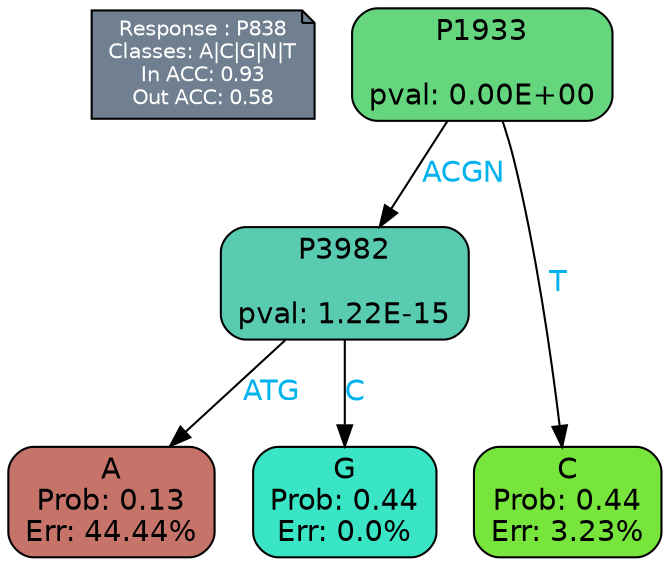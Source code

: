 digraph Tree {
node [shape=box, style="filled, rounded", color="black", fontname=helvetica] ;
graph [ranksep=equally, splines=polylines, bgcolor=transparent, dpi=600] ;
edge [fontname=helvetica] ;
LEGEND [label="Response : P838
Classes: A|C|G|N|T
In ACC: 0.93
Out ACC: 0.58
",shape=note,align=left,style=filled,fillcolor="slategray",fontcolor="white",fontsize=10];1 [label="P1933

pval: 0.00E+00", fillcolor="#66d67e"] ;
2 [label="P3982

pval: 1.22E-15", fillcolor="#58cbb0"] ;
3 [label="A
Prob: 0.13
Err: 44.44%", fillcolor="#c6746a"] ;
4 [label="G
Prob: 0.44
Err: 0.0%", fillcolor="#39e5c5"] ;
5 [label="C
Prob: 0.44
Err: 3.23%", fillcolor="#78e53d"] ;
1 -> 2 [label="ACGN",fontcolor=deepskyblue2] ;
1 -> 5 [label="T",fontcolor=deepskyblue2] ;
2 -> 3 [label="ATG",fontcolor=deepskyblue2] ;
2 -> 4 [label="C",fontcolor=deepskyblue2] ;
{rank = same; 3;4;5;}{rank = same; LEGEND;1;}}